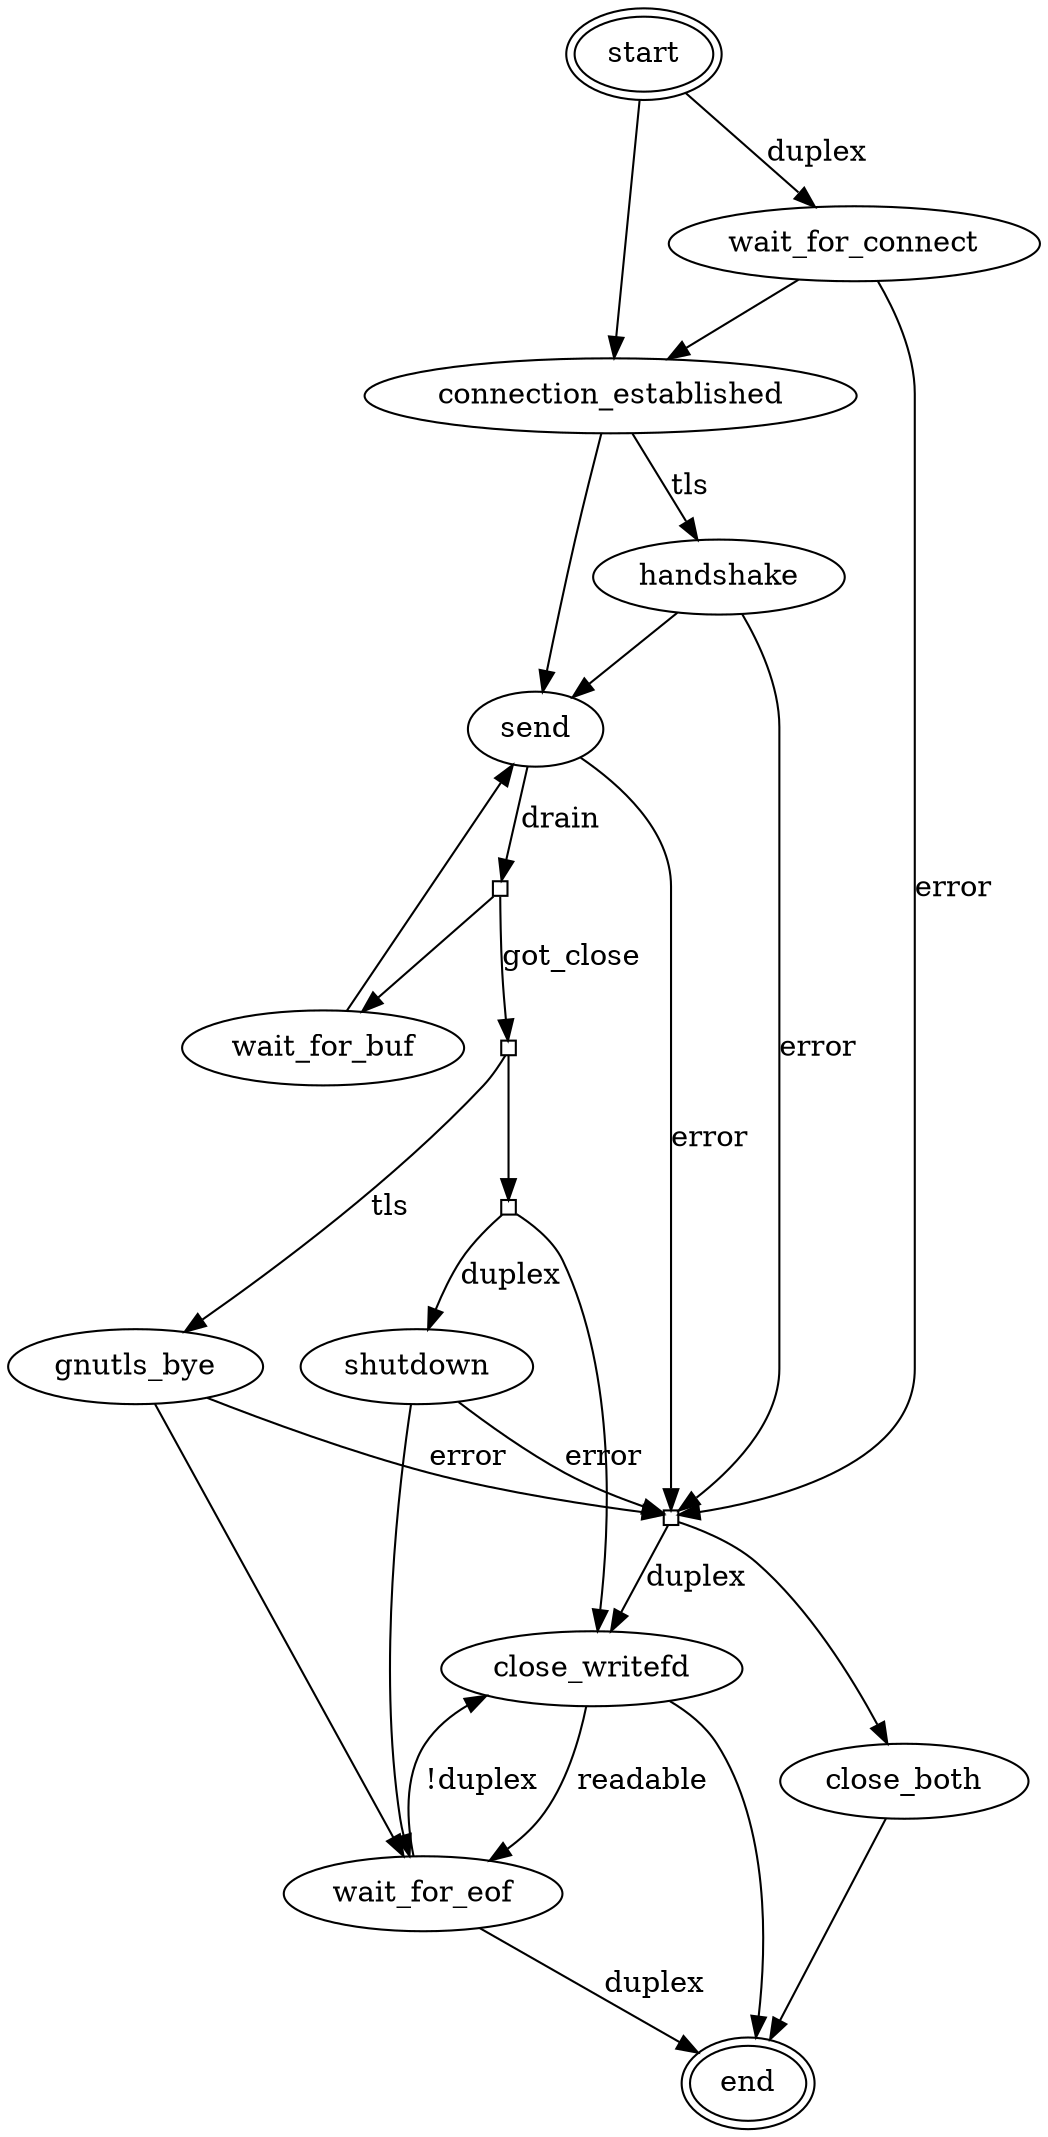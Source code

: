 strict digraph send_states {
  start [peripheries=2];
  end [peripheries=2];
  connection_established;
  handshake;
  send;
  shutdown;
  gnutls_bye;
  close_writefd;
  close_both;

  wait_for_connect;
  wait_for_buf;
  wait_for_eof;

  node [label="", shape="box", height=0.1, width=0.1];
  close;
  drain;
  hangup;
  hangup_unsecure;



  start -> wait_for_connect [label="duplex"];
  start -> connection_established;   

  wait_for_connect -> connection_established;
  wait_for_connect -> close [label="error"];

  connection_established -> handshake [label="tls"];
  connection_established -> send;

  handshake -> close [label="error"];
  handshake -> send;

  send -> close [label="error"];
  send -> drain [label="drain"];

  drain -> wait_for_buf -> send;
  drain -> hangup [label="got_close"];

  hangup -> gnutls_bye [label="tls"]; 
  hangup -> hangup_unsecure;

  gnutls_bye -> wait_for_eof;
  gnutls_bye -> close [label="error"];

  hangup_unsecure -> shutdown [label="duplex"];
  hangup_unsecure -> close_writefd;

  shutdown -> wait_for_eof;
  shutdown -> close [label="error"];

  wait_for_eof -> end [label="duplex"];
  wait_for_eof -> close_writefd [label="!duplex"];
  close_writefd -> wait_for_eof [label="readable"];

  close -> close_both;
  close -> close_writefd [label="duplex"];

  close_both -> end;
  close_writefd -> end;

}
